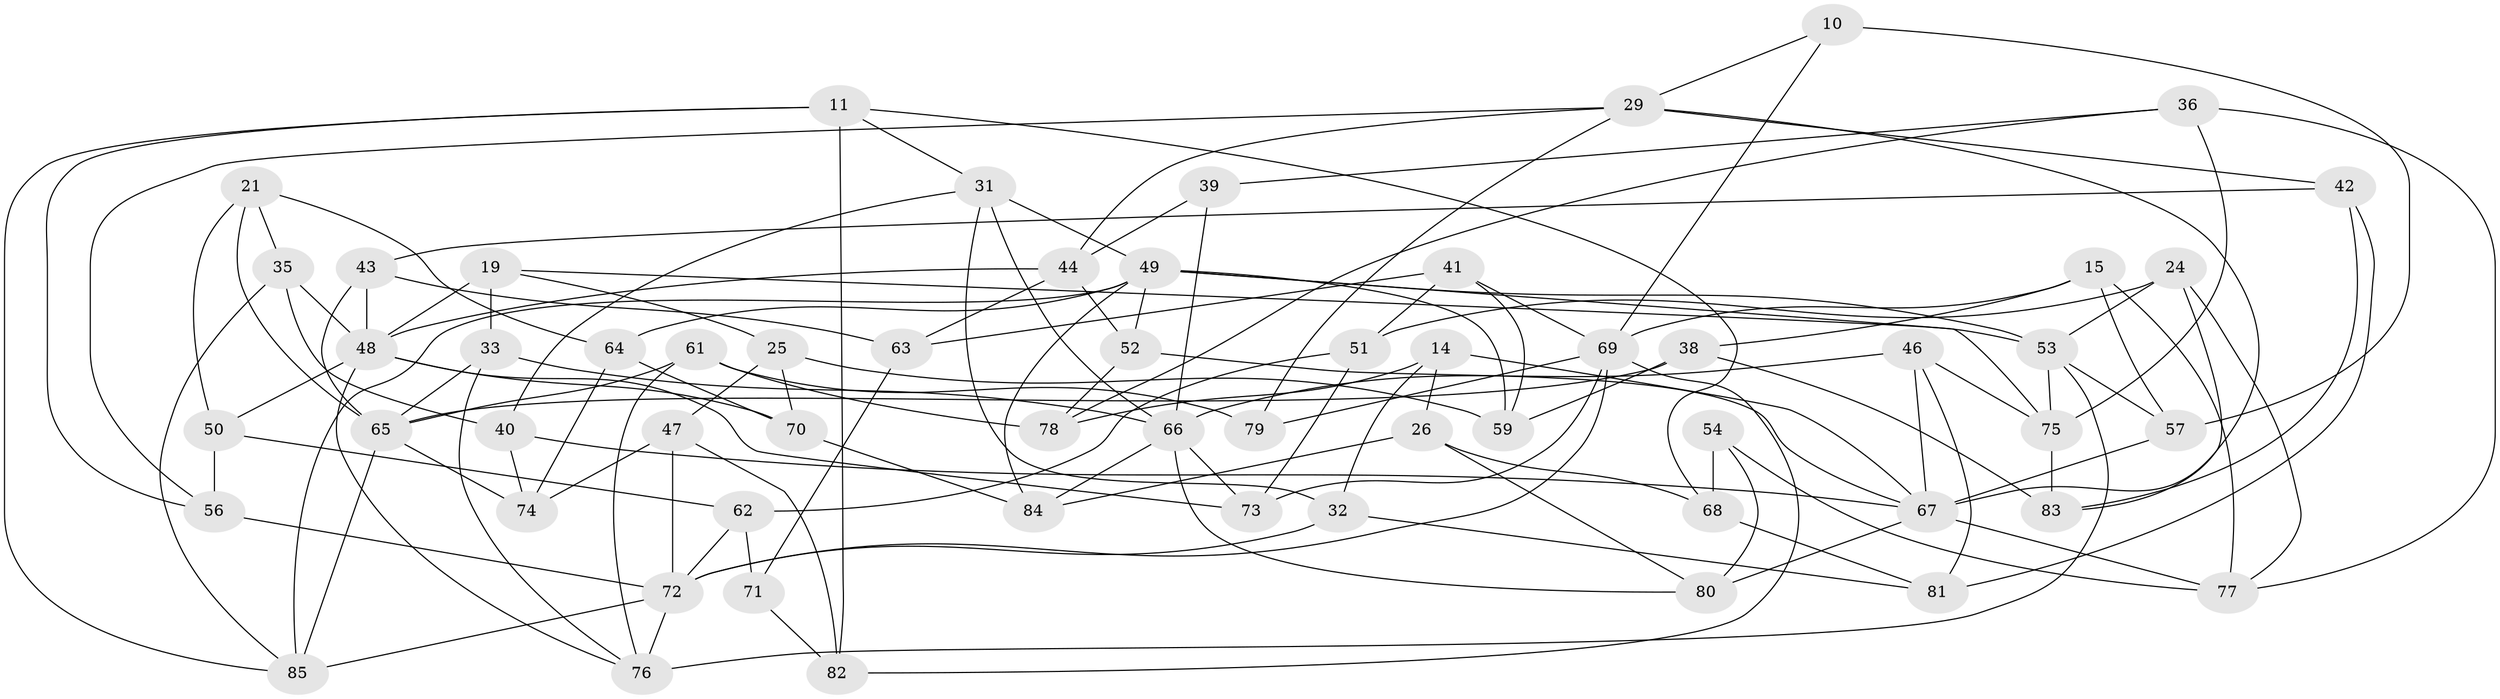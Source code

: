 // original degree distribution, {4: 1.0}
// Generated by graph-tools (version 1.1) at 2025/03/03/04/25 22:03:47]
// undirected, 59 vertices, 133 edges
graph export_dot {
graph [start="1"]
  node [color=gray90,style=filled];
  10;
  11 [super="+4"];
  14;
  15;
  19;
  21;
  24;
  25;
  26;
  29 [super="+16"];
  31 [super="+13"];
  32;
  33;
  35;
  36;
  38;
  39;
  40;
  41;
  42;
  43;
  44 [super="+30"];
  46;
  47;
  48 [super="+5+34"];
  49 [super="+18"];
  50;
  51;
  52;
  53 [super="+17"];
  54;
  56;
  57;
  59;
  61;
  62;
  63;
  64;
  65 [super="+37"];
  66 [super="+7+55"];
  67 [super="+8+28"];
  68;
  69 [super="+20"];
  70;
  71;
  72 [super="+6+45"];
  73;
  74;
  75 [super="+23"];
  76 [super="+58"];
  77 [super="+27"];
  78;
  79;
  80;
  81;
  82 [super="+60"];
  83;
  84;
  85 [super="+22"];
  10 -- 29 [weight=2];
  10 -- 57;
  10 -- 69;
  11 -- 82 [weight=2];
  11 -- 56;
  11 -- 68;
  11 -- 31;
  11 -- 85;
  14 -- 78;
  14 -- 32;
  14 -- 26;
  14 -- 67;
  15 -- 57;
  15 -- 38;
  15 -- 77;
  15 -- 69;
  19 -- 53;
  19 -- 25;
  19 -- 33;
  19 -- 48;
  21 -- 35;
  21 -- 64;
  21 -- 50;
  21 -- 65;
  24 -- 83;
  24 -- 51;
  24 -- 77;
  24 -- 53;
  25 -- 47;
  25 -- 59;
  25 -- 70;
  26 -- 68;
  26 -- 84;
  26 -- 80;
  29 -- 42;
  29 -- 79 [weight=2];
  29 -- 56;
  29 -- 44;
  29 -- 67;
  31 -- 49;
  31 -- 40;
  31 -- 66 [weight=2];
  31 -- 32;
  32 -- 81;
  32 -- 72;
  33 -- 65;
  33 -- 66;
  33 -- 76;
  35 -- 40;
  35 -- 48;
  35 -- 85;
  36 -- 78;
  36 -- 77;
  36 -- 39;
  36 -- 75;
  38 -- 83;
  38 -- 59;
  38 -- 65;
  39 -- 66;
  39 -- 44 [weight=2];
  40 -- 74;
  40 -- 67;
  41 -- 51;
  41 -- 59;
  41 -- 63;
  41 -- 69;
  42 -- 83;
  42 -- 81;
  42 -- 43;
  43 -- 63;
  43 -- 65;
  43 -- 48;
  44 -- 63;
  44 -- 48;
  44 -- 52;
  46 -- 81;
  46 -- 75;
  46 -- 66;
  46 -- 67;
  47 -- 74;
  47 -- 72;
  47 -- 82;
  48 -- 73;
  48 -- 76;
  48 -- 70;
  48 -- 50;
  49 -- 59;
  49 -- 64;
  49 -- 84;
  49 -- 52;
  49 -- 85;
  49 -- 53;
  49 -- 75;
  50 -- 62;
  50 -- 56;
  51 -- 73;
  51 -- 62;
  52 -- 67;
  52 -- 78;
  53 -- 57;
  53 -- 75 [weight=2];
  53 -- 76 [weight=2];
  54 -- 68;
  54 -- 80;
  54 -- 77 [weight=2];
  56 -- 72;
  57 -- 67;
  61 -- 79;
  61 -- 78;
  61 -- 65;
  61 -- 76;
  62 -- 71;
  62 -- 72;
  63 -- 71;
  64 -- 70;
  64 -- 74;
  65 -- 85 [weight=2];
  65 -- 74;
  66 -- 80;
  66 -- 84;
  66 -- 73;
  67 -- 80;
  67 -- 77;
  68 -- 81;
  69 -- 73;
  69 -- 79;
  69 -- 82;
  69 -- 72 [weight=2];
  70 -- 84;
  71 -- 82 [weight=2];
  72 -- 85;
  72 -- 76;
  75 -- 83;
}
